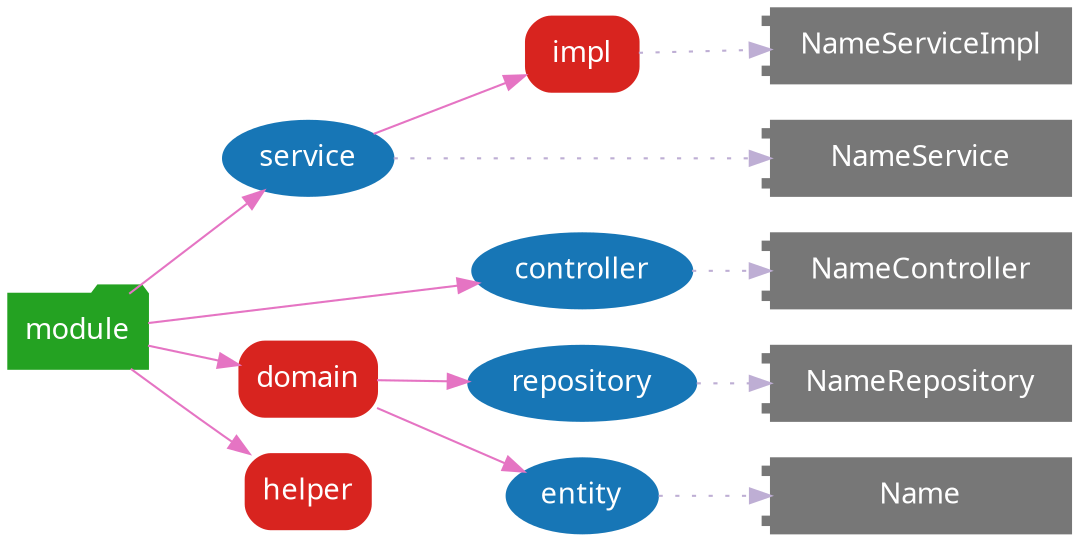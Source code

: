 digraph G {
  rankdir="LR"

  node [shape=folder, style=filled, color="#24a222", fontcolor="white", fontname="Helvetia"];
  module;

  node [shape=ellipse, style=filled, color="#1776b6"];
  service;
  controller;
  repository[lable="repo"];
  entity;

  node [shape=box, style="filled,rounded", color="#d8241f"];
  domain;
  helper;
  service_impl[label="impl"];


  edge [style=solid, color="#e574c3"];
  module -> {domain, service, controller, helper};
  domain -> {entity, repository};
  service -> service_impl;

  node [shape=component, style=filled, color="#777777", width=2];
  {
    rank="same";
    Name;
    NameRepository;
    NameService;
    NameServiceImpl;
    NameController;
  }

  edge [shape=dot, style=dotted, color="#beaed4"];
  entity -> Name;
  repository -> NameRepository;
  service -> NameService;
  service_impl -> NameServiceImpl;
  controller -> NameController;
}
